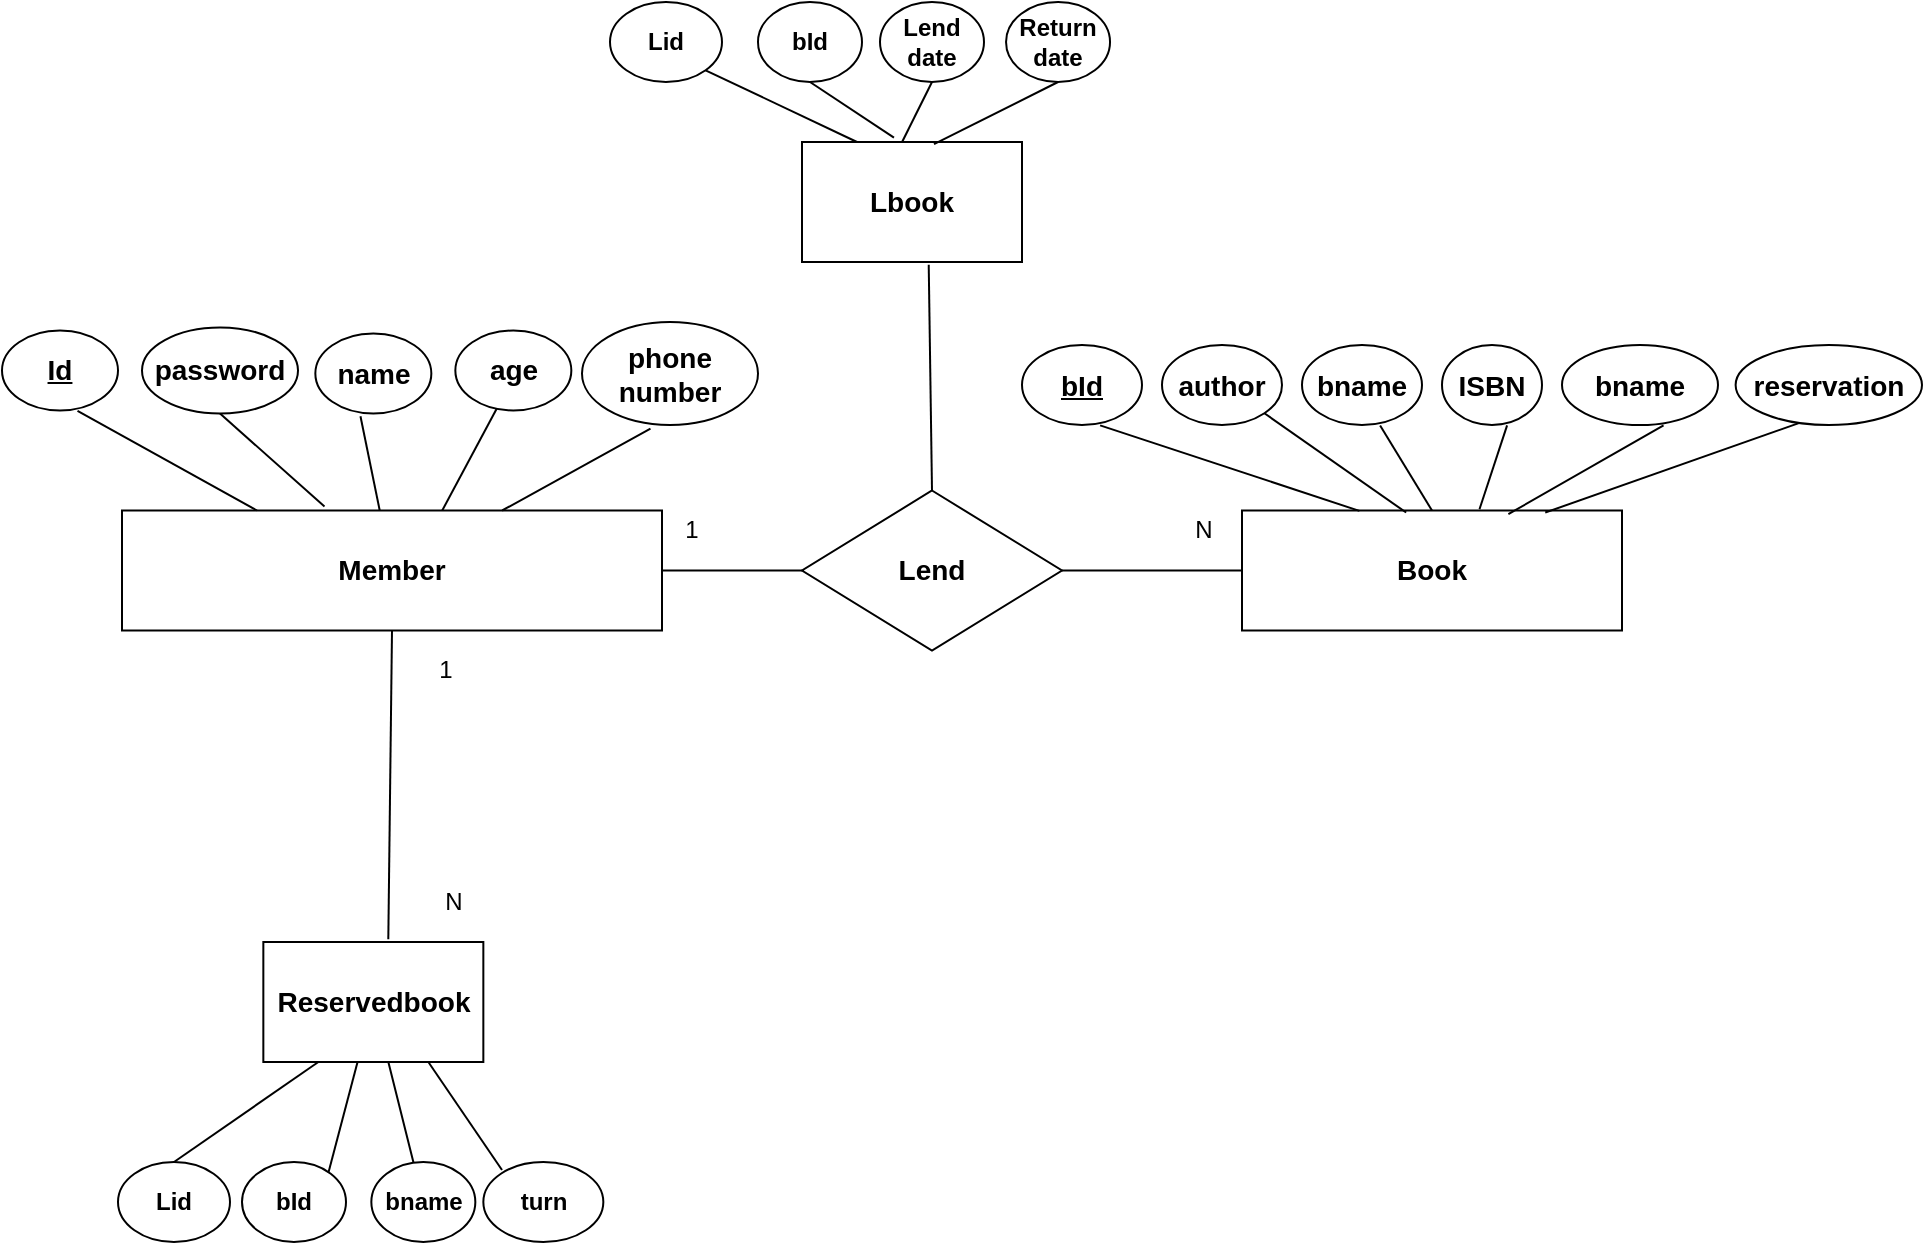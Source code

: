 <mxfile version="13.7.9" type="github">
  <diagram id="R2lEEEUBdFMjLlhIrx00" name="Page-1">
    <mxGraphModel dx="1278" dy="548" grid="1" gridSize="10" guides="1" tooltips="1" connect="1" arrows="1" fold="1" page="1" pageScale="1" pageWidth="850" pageHeight="1100" math="0" shadow="0" extFonts="Permanent Marker^https://fonts.googleapis.com/css?family=Permanent+Marker">
      <root>
        <mxCell id="0" />
        <mxCell id="1" parent="0" />
        <mxCell id="YOg1Quj3FaW0oakPer5X-5" value="&lt;span style=&quot;font-size: 14px&quot;&gt;&lt;b&gt;Member&lt;/b&gt;&lt;/span&gt;" style="rounded=0;whiteSpace=wrap;html=1;" vertex="1" parent="1">
          <mxGeometry x="80" y="334.25" width="270" height="60" as="geometry" />
        </mxCell>
        <mxCell id="YOg1Quj3FaW0oakPer5X-7" value="" style="endArrow=none;html=1;entryX=0.651;entryY=1.005;entryDx=0;entryDy=0;entryPerimeter=0;exitX=0.25;exitY=0;exitDx=0;exitDy=0;" edge="1" parent="1" source="YOg1Quj3FaW0oakPer5X-5" target="YOg1Quj3FaW0oakPer5X-8">
          <mxGeometry width="50" height="50" relative="1" as="geometry">
            <mxPoint x="92.58" y="325.27" as="sourcePoint" />
            <mxPoint x="90" y="284.25" as="targetPoint" />
            <Array as="points" />
          </mxGeometry>
        </mxCell>
        <mxCell id="YOg1Quj3FaW0oakPer5X-8" value="&lt;b&gt;&lt;u&gt;&lt;font style=&quot;font-size: 14px&quot;&gt;Id&lt;/font&gt;&lt;/u&gt;&lt;/b&gt;" style="ellipse;whiteSpace=wrap;html=1;" vertex="1" parent="1">
          <mxGeometry x="20" y="244.25" width="58" height="40" as="geometry" />
        </mxCell>
        <mxCell id="YOg1Quj3FaW0oakPer5X-9" value="" style="endArrow=none;html=1;exitX=0.375;exitY=-0.033;exitDx=0;exitDy=0;entryX=0.5;entryY=1;entryDx=0;entryDy=0;exitPerimeter=0;" edge="1" parent="1" source="YOg1Quj3FaW0oakPer5X-5" target="YOg1Quj3FaW0oakPer5X-10">
          <mxGeometry width="50" height="50" relative="1" as="geometry">
            <mxPoint x="122.46" y="324.25" as="sourcePoint" />
            <mxPoint x="170" y="287.25" as="targetPoint" />
            <Array as="points" />
          </mxGeometry>
        </mxCell>
        <mxCell id="YOg1Quj3FaW0oakPer5X-10" value="&lt;b&gt;&lt;font style=&quot;font-size: 14px&quot;&gt;password&lt;/font&gt;&lt;/b&gt;" style="ellipse;whiteSpace=wrap;html=1;" vertex="1" parent="1">
          <mxGeometry x="90" y="242.75" width="78" height="43" as="geometry" />
        </mxCell>
        <mxCell id="YOg1Quj3FaW0oakPer5X-11" value="" style="endArrow=none;html=1;entryX=0.389;entryY=1.035;entryDx=0;entryDy=0;entryPerimeter=0;" edge="1" parent="1" source="YOg1Quj3FaW0oakPer5X-5" target="YOg1Quj3FaW0oakPer5X-12">
          <mxGeometry width="50" height="50" relative="1" as="geometry">
            <mxPoint x="169.997" y="324.25" as="sourcePoint" />
            <mxPoint x="226.67" y="284.25" as="targetPoint" />
          </mxGeometry>
        </mxCell>
        <mxCell id="YOg1Quj3FaW0oakPer5X-12" value="&lt;font style=&quot;font-size: 14px&quot;&gt;&lt;b&gt;name&lt;/b&gt;&lt;/font&gt;" style="ellipse;whiteSpace=wrap;html=1;" vertex="1" parent="1">
          <mxGeometry x="176.67" y="245.75" width="58" height="40" as="geometry" />
        </mxCell>
        <mxCell id="YOg1Quj3FaW0oakPer5X-16" value="" style="endArrow=none;html=1;exitX=0.593;exitY=0;exitDx=0;exitDy=0;entryX=0.362;entryY=0.963;entryDx=0;entryDy=0;entryPerimeter=0;exitPerimeter=0;" edge="1" parent="1" target="YOg1Quj3FaW0oakPer5X-17" source="YOg1Quj3FaW0oakPer5X-5">
          <mxGeometry width="50" height="50" relative="1" as="geometry">
            <mxPoint x="191.67" y="324.25" as="sourcePoint" />
            <mxPoint x="270" y="285.25" as="targetPoint" />
          </mxGeometry>
        </mxCell>
        <mxCell id="YOg1Quj3FaW0oakPer5X-17" value="&lt;font style=&quot;font-size: 14px&quot;&gt;&lt;b&gt;age&lt;/b&gt;&lt;/font&gt;" style="ellipse;whiteSpace=wrap;html=1;" vertex="1" parent="1">
          <mxGeometry x="246.67" y="244.25" width="58" height="40" as="geometry" />
        </mxCell>
        <mxCell id="YOg1Quj3FaW0oakPer5X-20" value="" style="endArrow=none;html=1;entryX=0.389;entryY=1.035;entryDx=0;entryDy=0;entryPerimeter=0;exitX=0.704;exitY=0;exitDx=0;exitDy=0;exitPerimeter=0;" edge="1" parent="1" target="YOg1Quj3FaW0oakPer5X-21" source="YOg1Quj3FaW0oakPer5X-5">
          <mxGeometry width="50" height="50" relative="1" as="geometry">
            <mxPoint x="320.61" y="334.25" as="sourcePoint" />
            <mxPoint x="370" y="284.25" as="targetPoint" />
          </mxGeometry>
        </mxCell>
        <mxCell id="YOg1Quj3FaW0oakPer5X-21" value="&lt;font style=&quot;font-size: 14px&quot;&gt;&lt;b&gt;phone&lt;br&gt;number&lt;br&gt;&lt;/b&gt;&lt;/font&gt;" style="ellipse;whiteSpace=wrap;html=1;" vertex="1" parent="1">
          <mxGeometry x="310" y="240" width="88" height="51.5" as="geometry" />
        </mxCell>
        <mxCell id="YOg1Quj3FaW0oakPer5X-25" value="&lt;b style=&quot;font-size: 14px&quot;&gt;Lend&lt;/b&gt;" style="rhombus;whiteSpace=wrap;html=1;" vertex="1" parent="1">
          <mxGeometry x="420" y="324.25" width="130" height="80" as="geometry" />
        </mxCell>
        <mxCell id="YOg1Quj3FaW0oakPer5X-26" value="" style="endArrow=none;html=1;entryX=0;entryY=0.5;entryDx=0;entryDy=0;exitX=1;exitY=0.5;exitDx=0;exitDy=0;fontStyle=1" edge="1" parent="1" source="YOg1Quj3FaW0oakPer5X-5" target="YOg1Quj3FaW0oakPer5X-25">
          <mxGeometry width="50" height="50" relative="1" as="geometry">
            <mxPoint x="370" y="384.25" as="sourcePoint" />
            <mxPoint x="420" y="334.25" as="targetPoint" />
          </mxGeometry>
        </mxCell>
        <mxCell id="YOg1Quj3FaW0oakPer5X-27" value="" style="endArrow=none;html=1;exitX=1;exitY=0.5;exitDx=0;exitDy=0;entryX=0;entryY=0.5;entryDx=0;entryDy=0;" edge="1" parent="1" source="YOg1Quj3FaW0oakPer5X-25" target="YOg1Quj3FaW0oakPer5X-29">
          <mxGeometry width="50" height="50" relative="1" as="geometry">
            <mxPoint x="590" y="434.25" as="sourcePoint" />
            <mxPoint x="640" y="364.25" as="targetPoint" />
          </mxGeometry>
        </mxCell>
        <mxCell id="YOg1Quj3FaW0oakPer5X-29" value="&lt;span style=&quot;font-size: 14px&quot;&gt;&lt;b&gt;Book&lt;/b&gt;&lt;/span&gt;" style="rounded=0;whiteSpace=wrap;html=1;" vertex="1" parent="1">
          <mxGeometry x="640" y="334.25" width="190" height="60" as="geometry" />
        </mxCell>
        <mxCell id="YOg1Quj3FaW0oakPer5X-31" value="" style="endArrow=none;html=1;entryX=0.651;entryY=1.005;entryDx=0;entryDy=0;entryPerimeter=0;exitX=0.309;exitY=0.003;exitDx=0;exitDy=0;exitPerimeter=0;" edge="1" parent="1" target="YOg1Quj3FaW0oakPer5X-32" source="YOg1Quj3FaW0oakPer5X-29">
          <mxGeometry width="50" height="50" relative="1" as="geometry">
            <mxPoint x="697.5" y="334.25" as="sourcePoint" />
            <mxPoint x="640" y="284.25" as="targetPoint" />
            <Array as="points" />
          </mxGeometry>
        </mxCell>
        <mxCell id="YOg1Quj3FaW0oakPer5X-32" value="&lt;b&gt;&lt;u&gt;&lt;font style=&quot;font-size: 14px&quot;&gt;bId&lt;/font&gt;&lt;/u&gt;&lt;/b&gt;" style="ellipse;whiteSpace=wrap;html=1;" vertex="1" parent="1">
          <mxGeometry x="530" y="251.5" width="60" height="40" as="geometry" />
        </mxCell>
        <mxCell id="YOg1Quj3FaW0oakPer5X-35" value="1" style="text;html=1;strokeColor=none;fillColor=none;align=center;verticalAlign=middle;whiteSpace=wrap;rounded=0;" vertex="1" parent="1">
          <mxGeometry x="354" y="334.25" width="22" height="20" as="geometry" />
        </mxCell>
        <mxCell id="YOg1Quj3FaW0oakPer5X-36" value="N" style="text;html=1;strokeColor=none;fillColor=none;align=center;verticalAlign=middle;whiteSpace=wrap;rounded=0;" vertex="1" parent="1">
          <mxGeometry x="610" y="334.25" width="22" height="20" as="geometry" />
        </mxCell>
        <mxCell id="YOg1Quj3FaW0oakPer5X-38" value="" style="endArrow=none;html=1;entryX=0;entryY=0;entryDx=0;entryDy=0;exitX=0.432;exitY=0.017;exitDx=0;exitDy=0;exitPerimeter=0;" edge="1" parent="1" target="YOg1Quj3FaW0oakPer5X-39" source="YOg1Quj3FaW0oakPer5X-29">
          <mxGeometry width="50" height="50" relative="1" as="geometry">
            <mxPoint x="803.15" y="335.45" as="sourcePoint" />
            <mxPoint x="730" y="284.25" as="targetPoint" />
            <Array as="points" />
          </mxGeometry>
        </mxCell>
        <mxCell id="YOg1Quj3FaW0oakPer5X-39" value="&lt;span style=&quot;font-size: 14px&quot;&gt;&lt;b&gt;author&lt;/b&gt;&lt;/span&gt;" style="ellipse;whiteSpace=wrap;html=1;direction=west;" vertex="1" parent="1">
          <mxGeometry x="600" y="251.5" width="60" height="40" as="geometry" />
        </mxCell>
        <mxCell id="YOg1Quj3FaW0oakPer5X-40" value="" style="endArrow=none;html=1;entryX=0.651;entryY=1.005;entryDx=0;entryDy=0;entryPerimeter=0;exitX=0.5;exitY=0;exitDx=0;exitDy=0;" edge="1" parent="1" target="YOg1Quj3FaW0oakPer5X-41" source="YOg1Quj3FaW0oakPer5X-29">
          <mxGeometry width="50" height="50" relative="1" as="geometry">
            <mxPoint x="893.15" y="329.7" as="sourcePoint" />
            <mxPoint x="820" y="278.5" as="targetPoint" />
            <Array as="points" />
          </mxGeometry>
        </mxCell>
        <mxCell id="YOg1Quj3FaW0oakPer5X-41" value="&lt;span style=&quot;font-size: 14px&quot;&gt;&lt;b&gt;bname&lt;/b&gt;&lt;/span&gt;" style="ellipse;whiteSpace=wrap;html=1;" vertex="1" parent="1">
          <mxGeometry x="670" y="251.5" width="60" height="40" as="geometry" />
        </mxCell>
        <mxCell id="YOg1Quj3FaW0oakPer5X-44" value="" style="endArrow=none;html=1;entryX=0.651;entryY=1.005;entryDx=0;entryDy=0;entryPerimeter=0;exitX=0.625;exitY=-0.01;exitDx=0;exitDy=0;exitPerimeter=0;" edge="1" parent="1" target="YOg1Quj3FaW0oakPer5X-45" source="YOg1Quj3FaW0oakPer5X-29">
          <mxGeometry width="50" height="50" relative="1" as="geometry">
            <mxPoint x="825" y="334.25" as="sourcePoint" />
            <mxPoint x="910" y="278.5" as="targetPoint" />
            <Array as="points" />
          </mxGeometry>
        </mxCell>
        <mxCell id="YOg1Quj3FaW0oakPer5X-45" value="&lt;span style=&quot;font-size: 14px&quot;&gt;&lt;b&gt;ISBN&lt;/b&gt;&lt;/span&gt;" style="ellipse;whiteSpace=wrap;html=1;" vertex="1" parent="1">
          <mxGeometry x="740" y="251.5" width="50" height="40" as="geometry" />
        </mxCell>
        <mxCell id="YOg1Quj3FaW0oakPer5X-46" value="" style="endArrow=none;html=1;entryX=0.651;entryY=1.005;entryDx=0;entryDy=0;entryPerimeter=0;exitX=0.701;exitY=0.03;exitDx=0;exitDy=0;exitPerimeter=0;" edge="1" parent="1" target="YOg1Quj3FaW0oakPer5X-47" source="YOg1Quj3FaW0oakPer5X-29">
          <mxGeometry width="50" height="50" relative="1" as="geometry">
            <mxPoint x="825" y="331.25" as="sourcePoint" />
            <mxPoint x="910" y="275.5" as="targetPoint" />
            <Array as="points" />
          </mxGeometry>
        </mxCell>
        <mxCell id="YOg1Quj3FaW0oakPer5X-47" value="&lt;span style=&quot;font-size: 14px&quot;&gt;&lt;b&gt;bname&lt;/b&gt;&lt;/span&gt;" style="ellipse;whiteSpace=wrap;html=1;" vertex="1" parent="1">
          <mxGeometry x="800" y="251.5" width="78" height="40" as="geometry" />
        </mxCell>
        <mxCell id="YOg1Quj3FaW0oakPer5X-48" value="" style="endArrow=none;html=1;entryX=0.343;entryY=0.974;entryDx=0;entryDy=0;entryPerimeter=0;exitX=0.798;exitY=0.017;exitDx=0;exitDy=0;exitPerimeter=0;" edge="1" parent="1" target="YOg1Quj3FaW0oakPer5X-49" source="YOg1Quj3FaW0oakPer5X-29">
          <mxGeometry width="50" height="50" relative="1" as="geometry">
            <mxPoint x="860" y="336.05" as="sourcePoint" />
            <mxPoint x="996.81" y="275.5" as="targetPoint" />
            <Array as="points" />
          </mxGeometry>
        </mxCell>
        <mxCell id="YOg1Quj3FaW0oakPer5X-49" value="&lt;span style=&quot;font-size: 14px&quot;&gt;&lt;b&gt;reservation&lt;br&gt;&lt;/b&gt;&lt;/span&gt;" style="ellipse;whiteSpace=wrap;html=1;" vertex="1" parent="1">
          <mxGeometry x="886.81" y="251.5" width="93.19" height="40" as="geometry" />
        </mxCell>
        <mxCell id="YOg1Quj3FaW0oakPer5X-50" value="" style="endArrow=none;html=1;exitX=0.5;exitY=0;exitDx=0;exitDy=0;entryX=0.576;entryY=1.023;entryDx=0;entryDy=0;entryPerimeter=0;" edge="1" parent="1" source="YOg1Quj3FaW0oakPer5X-25" target="YOg1Quj3FaW0oakPer5X-51">
          <mxGeometry width="50" height="50" relative="1" as="geometry">
            <mxPoint x="490" y="320" as="sourcePoint" />
            <mxPoint x="485" y="220" as="targetPoint" />
          </mxGeometry>
        </mxCell>
        <mxCell id="YOg1Quj3FaW0oakPer5X-51" value="&lt;font style=&quot;font-size: 14px&quot;&gt;&lt;b&gt;Lbook&lt;/b&gt;&lt;/font&gt;" style="rounded=0;whiteSpace=wrap;html=1;" vertex="1" parent="1">
          <mxGeometry x="420" y="150" width="110" height="60" as="geometry" />
        </mxCell>
        <mxCell id="YOg1Quj3FaW0oakPer5X-52" value="" style="endArrow=none;html=1;exitX=0.25;exitY=0;exitDx=0;exitDy=0;entryX=1;entryY=1;entryDx=0;entryDy=0;" edge="1" parent="1" source="YOg1Quj3FaW0oakPer5X-51" target="YOg1Quj3FaW0oakPer5X-54">
          <mxGeometry width="50" height="50" relative="1" as="geometry">
            <mxPoint x="459" y="140" as="sourcePoint" />
            <mxPoint x="360" y="110" as="targetPoint" />
          </mxGeometry>
        </mxCell>
        <mxCell id="YOg1Quj3FaW0oakPer5X-54" value="&lt;b&gt;Lid&lt;/b&gt;" style="ellipse;whiteSpace=wrap;html=1;" vertex="1" parent="1">
          <mxGeometry x="324" y="80" width="56" height="40" as="geometry" />
        </mxCell>
        <mxCell id="YOg1Quj3FaW0oakPer5X-55" value="" style="endArrow=none;html=1;exitX=0.418;exitY=-0.037;exitDx=0;exitDy=0;exitPerimeter=0;entryX=0.5;entryY=1;entryDx=0;entryDy=0;" edge="1" parent="1" target="YOg1Quj3FaW0oakPer5X-56" source="YOg1Quj3FaW0oakPer5X-51">
          <mxGeometry width="50" height="50" relative="1" as="geometry">
            <mxPoint x="530" y="147.78" as="sourcePoint" />
            <mxPoint x="428.75" y="110" as="targetPoint" />
          </mxGeometry>
        </mxCell>
        <mxCell id="YOg1Quj3FaW0oakPer5X-56" value="&lt;b&gt;bId&lt;/b&gt;" style="ellipse;whiteSpace=wrap;html=1;" vertex="1" parent="1">
          <mxGeometry x="398" y="80" width="52" height="40" as="geometry" />
        </mxCell>
        <mxCell id="YOg1Quj3FaW0oakPer5X-59" value="" style="endArrow=none;html=1;exitX=0.455;exitY=0;exitDx=0;exitDy=0;exitPerimeter=0;entryX=0.5;entryY=1;entryDx=0;entryDy=0;" edge="1" parent="1" target="YOg1Quj3FaW0oakPer5X-60" source="YOg1Quj3FaW0oakPer5X-51">
          <mxGeometry width="50" height="50" relative="1" as="geometry">
            <mxPoint x="475.98" y="157.78" as="sourcePoint" />
            <mxPoint x="438.75" y="120" as="targetPoint" />
          </mxGeometry>
        </mxCell>
        <mxCell id="YOg1Quj3FaW0oakPer5X-60" value="&lt;b&gt;Lend date&lt;/b&gt;" style="ellipse;whiteSpace=wrap;html=1;" vertex="1" parent="1">
          <mxGeometry x="459" y="80" width="52" height="40" as="geometry" />
        </mxCell>
        <mxCell id="YOg1Quj3FaW0oakPer5X-61" value="" style="endArrow=none;html=1;exitX=0.6;exitY=0.017;exitDx=0;exitDy=0;exitPerimeter=0;entryX=0.5;entryY=1;entryDx=0;entryDy=0;" edge="1" parent="1" target="YOg1Quj3FaW0oakPer5X-62" source="YOg1Quj3FaW0oakPer5X-51">
          <mxGeometry width="50" height="50" relative="1" as="geometry">
            <mxPoint x="590" y="147.78" as="sourcePoint" />
            <mxPoint x="552.77" y="110" as="targetPoint" />
          </mxGeometry>
        </mxCell>
        <mxCell id="YOg1Quj3FaW0oakPer5X-62" value="&lt;b&gt;Return&lt;br&gt;date&lt;/b&gt;" style="ellipse;whiteSpace=wrap;html=1;" vertex="1" parent="1">
          <mxGeometry x="522.02" y="80" width="52" height="40" as="geometry" />
        </mxCell>
        <mxCell id="YOg1Quj3FaW0oakPer5X-63" value="&lt;span style=&quot;font-size: 14px&quot;&gt;&lt;b&gt;Reservedbook&lt;/b&gt;&lt;/span&gt;" style="rounded=0;whiteSpace=wrap;html=1;" vertex="1" parent="1">
          <mxGeometry x="150.67" y="550" width="110" height="60" as="geometry" />
        </mxCell>
        <mxCell id="YOg1Quj3FaW0oakPer5X-64" value="" style="endArrow=none;html=1;exitX=0.5;exitY=0;exitDx=0;exitDy=0;entryX=0.25;entryY=1;entryDx=0;entryDy=0;" edge="1" parent="1" source="YOg1Quj3FaW0oakPer5X-65" target="YOg1Quj3FaW0oakPer5X-63">
          <mxGeometry width="50" height="50" relative="1" as="geometry">
            <mxPoint x="124" y="650" as="sourcePoint" />
            <mxPoint x="70" y="630" as="targetPoint" />
          </mxGeometry>
        </mxCell>
        <mxCell id="YOg1Quj3FaW0oakPer5X-65" value="&lt;b&gt;Lid&lt;/b&gt;" style="ellipse;whiteSpace=wrap;html=1;" vertex="1" parent="1">
          <mxGeometry x="78" y="660" width="56" height="40" as="geometry" />
        </mxCell>
        <mxCell id="YOg1Quj3FaW0oakPer5X-66" value="" style="endArrow=none;html=1;exitX=0.418;exitY=-0.037;exitDx=0;exitDy=0;exitPerimeter=0;" edge="1" parent="1" target="YOg1Quj3FaW0oakPer5X-63">
          <mxGeometry width="50" height="50" relative="1" as="geometry">
            <mxPoint x="181.98" y="670" as="sourcePoint" />
            <mxPoint x="140" y="642" as="targetPoint" />
          </mxGeometry>
        </mxCell>
        <mxCell id="YOg1Quj3FaW0oakPer5X-67" value="&lt;b&gt;bId&lt;/b&gt;" style="ellipse;whiteSpace=wrap;html=1;" vertex="1" parent="1">
          <mxGeometry x="140" y="660" width="52" height="40" as="geometry" />
        </mxCell>
        <mxCell id="YOg1Quj3FaW0oakPer5X-68" value="" style="endArrow=none;html=1;" edge="1" parent="1" source="YOg1Quj3FaW0oakPer5X-69" target="YOg1Quj3FaW0oakPer5X-63">
          <mxGeometry width="50" height="50" relative="1" as="geometry">
            <mxPoint x="217.66" y="670" as="sourcePoint" />
            <mxPoint x="267.66" y="620" as="targetPoint" />
          </mxGeometry>
        </mxCell>
        <mxCell id="YOg1Quj3FaW0oakPer5X-69" value="&lt;b&gt;bname&lt;/b&gt;" style="ellipse;whiteSpace=wrap;html=1;" vertex="1" parent="1">
          <mxGeometry x="204.67" y="660" width="52" height="40" as="geometry" />
        </mxCell>
        <mxCell id="YOg1Quj3FaW0oakPer5X-70" value="" style="endArrow=none;html=1;entryX=0.75;entryY=1;entryDx=0;entryDy=0;" edge="1" parent="1" target="YOg1Quj3FaW0oakPer5X-63">
          <mxGeometry width="50" height="50" relative="1" as="geometry">
            <mxPoint x="270" y="664" as="sourcePoint" />
            <mxPoint x="324" y="640" as="targetPoint" />
          </mxGeometry>
        </mxCell>
        <mxCell id="YOg1Quj3FaW0oakPer5X-73" value="" style="endArrow=none;html=1;entryX=0.5;entryY=1;entryDx=0;entryDy=0;exitX=0.568;exitY=-0.023;exitDx=0;exitDy=0;exitPerimeter=0;" edge="1" parent="1" source="YOg1Quj3FaW0oakPer5X-63" target="YOg1Quj3FaW0oakPer5X-5">
          <mxGeometry width="50" height="50" relative="1" as="geometry">
            <mxPoint x="184.67" y="520" as="sourcePoint" />
            <mxPoint x="234.67" y="470" as="targetPoint" />
          </mxGeometry>
        </mxCell>
        <mxCell id="YOg1Quj3FaW0oakPer5X-74" value="1" style="text;html=1;strokeColor=none;fillColor=none;align=center;verticalAlign=middle;whiteSpace=wrap;rounded=0;" vertex="1" parent="1">
          <mxGeometry x="230.66" y="404.25" width="22" height="20" as="geometry" />
        </mxCell>
        <mxCell id="YOg1Quj3FaW0oakPer5X-75" value="N" style="text;html=1;strokeColor=none;fillColor=none;align=center;verticalAlign=middle;whiteSpace=wrap;rounded=0;" vertex="1" parent="1">
          <mxGeometry x="234.67" y="520" width="22" height="20" as="geometry" />
        </mxCell>
        <mxCell id="YOg1Quj3FaW0oakPer5X-76" value="&lt;b&gt;turn&lt;/b&gt;" style="ellipse;whiteSpace=wrap;html=1;" vertex="1" parent="1">
          <mxGeometry x="260.67" y="660" width="60" height="40" as="geometry" />
        </mxCell>
      </root>
    </mxGraphModel>
  </diagram>
</mxfile>
